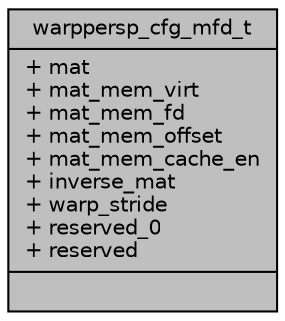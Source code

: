 digraph "warppersp_cfg_mfd_t"
{
 // INTERACTIVE_SVG=YES
 // LATEX_PDF_SIZE
  bgcolor="transparent";
  edge [fontname="Helvetica",fontsize="10",labelfontname="Helvetica",labelfontsize="10"];
  node [fontname="Helvetica",fontsize="10",shape=record];
  Node1 [label="{warppersp_cfg_mfd_t\n|+ mat\l+ mat_mem_virt\l+ mat_mem_fd\l+ mat_mem_offset\l+ mat_mem_cache_en\l+ inverse_mat\l+ warp_stride\l+ reserved_0\l+ reserved\l|}",height=0.2,width=0.4,color="black", fillcolor="grey75", style="filled", fontcolor="black",tooltip="The configuration of warp perspective transformation."];
}
